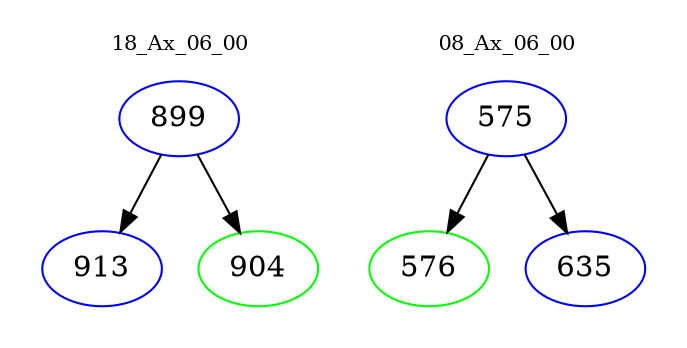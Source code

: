 digraph{
subgraph cluster_0 {
color = white
label = "18_Ax_06_00";
fontsize=10;
T0_899 [label="899", color="blue"]
T0_899 -> T0_913 [color="black"]
T0_913 [label="913", color="blue"]
T0_899 -> T0_904 [color="black"]
T0_904 [label="904", color="green"]
}
subgraph cluster_1 {
color = white
label = "08_Ax_06_00";
fontsize=10;
T1_575 [label="575", color="blue"]
T1_575 -> T1_576 [color="black"]
T1_576 [label="576", color="green"]
T1_575 -> T1_635 [color="black"]
T1_635 [label="635", color="blue"]
}
}

